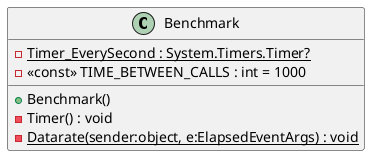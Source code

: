@startuml
class Benchmark {
    - {static} Timer_EverySecond : System.Timers.Timer?
    - <<const>> TIME_BETWEEN_CALLS : int = 1000
    + Benchmark()
    - Timer() : void
    - {static} Datarate(sender:object, e:ElapsedEventArgs) : void
}
@enduml
